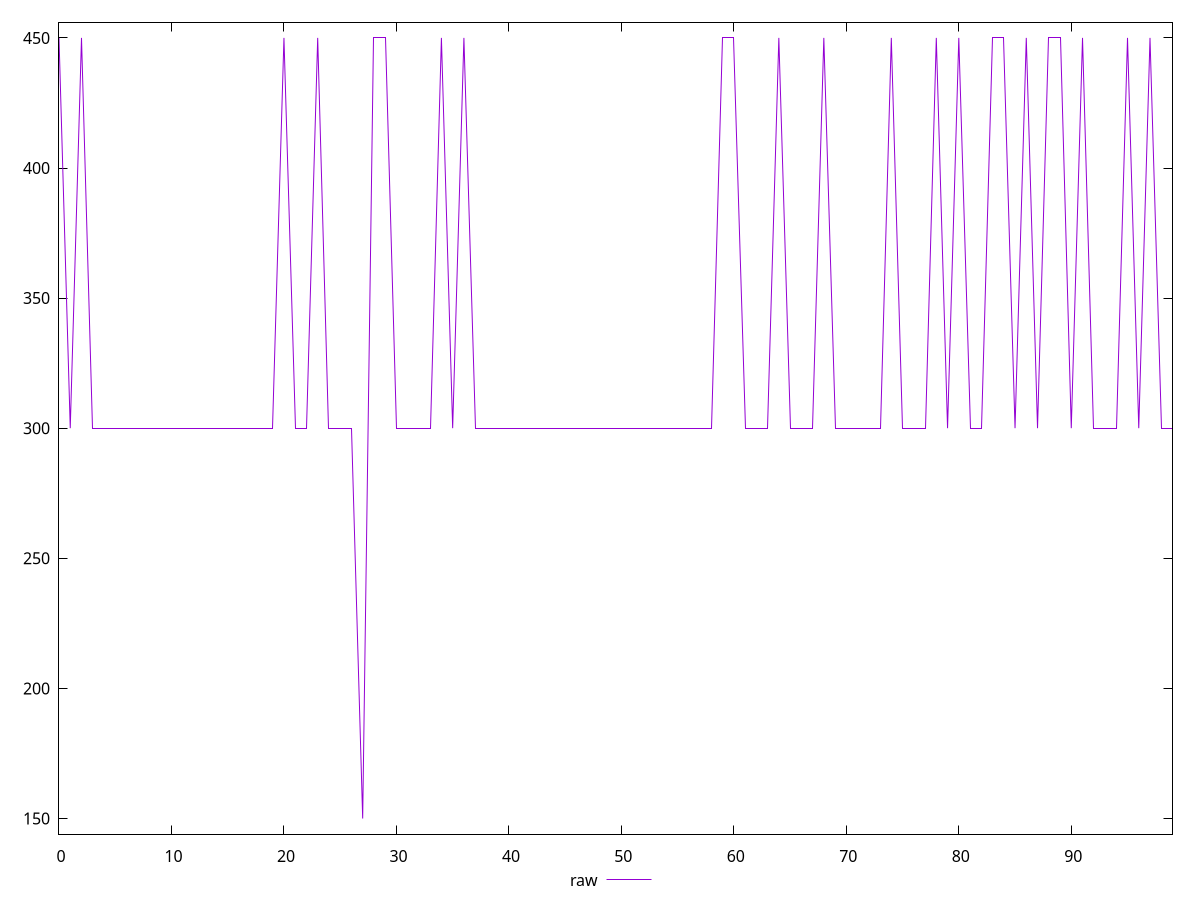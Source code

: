reset

$raw <<EOF
0 450
1 300
2 450
3 300
4 300
5 300
6 300
7 300
8 300
9 300
10 300
11 300
12 300
13 300
14 300
15 300
16 300
17 300
18 300
19 300
20 450
21 300
22 300
23 450
24 300
25 300
26 300
27 150
28 450
29 450
30 300
31 300
32 300
33 300
34 450
35 300
36 450
37 300
38 300
39 300
40 300
41 300
42 300
43 300
44 300
45 300
46 300
47 300
48 300
49 300
50 300
51 300
52 300
53 300
54 300
55 300
56 300
57 300
58 300
59 450
60 450
61 300
62 300
63 300
64 450
65 300
66 300
67 300
68 450
69 300
70 300
71 300
72 300
73 300
74 450
75 300
76 300
77 300
78 450
79 300
80 450
81 300
82 300
83 450
84 450
85 300
86 450
87 300
88 450
89 450
90 300
91 450
92 300
93 300
94 300
95 450
96 300
97 450
98 300
99 300
EOF

set key outside below
set xrange [0:99]
set yrange [144:456]
set trange [144:456]
set terminal svg size 640, 500 enhanced background rgb 'white'
set output "reports/report_00032_2021-02-25T10-28-15.087Z/unused-css-rules/samples/astro/raw/values.svg"

plot $raw title "raw" with line

reset
